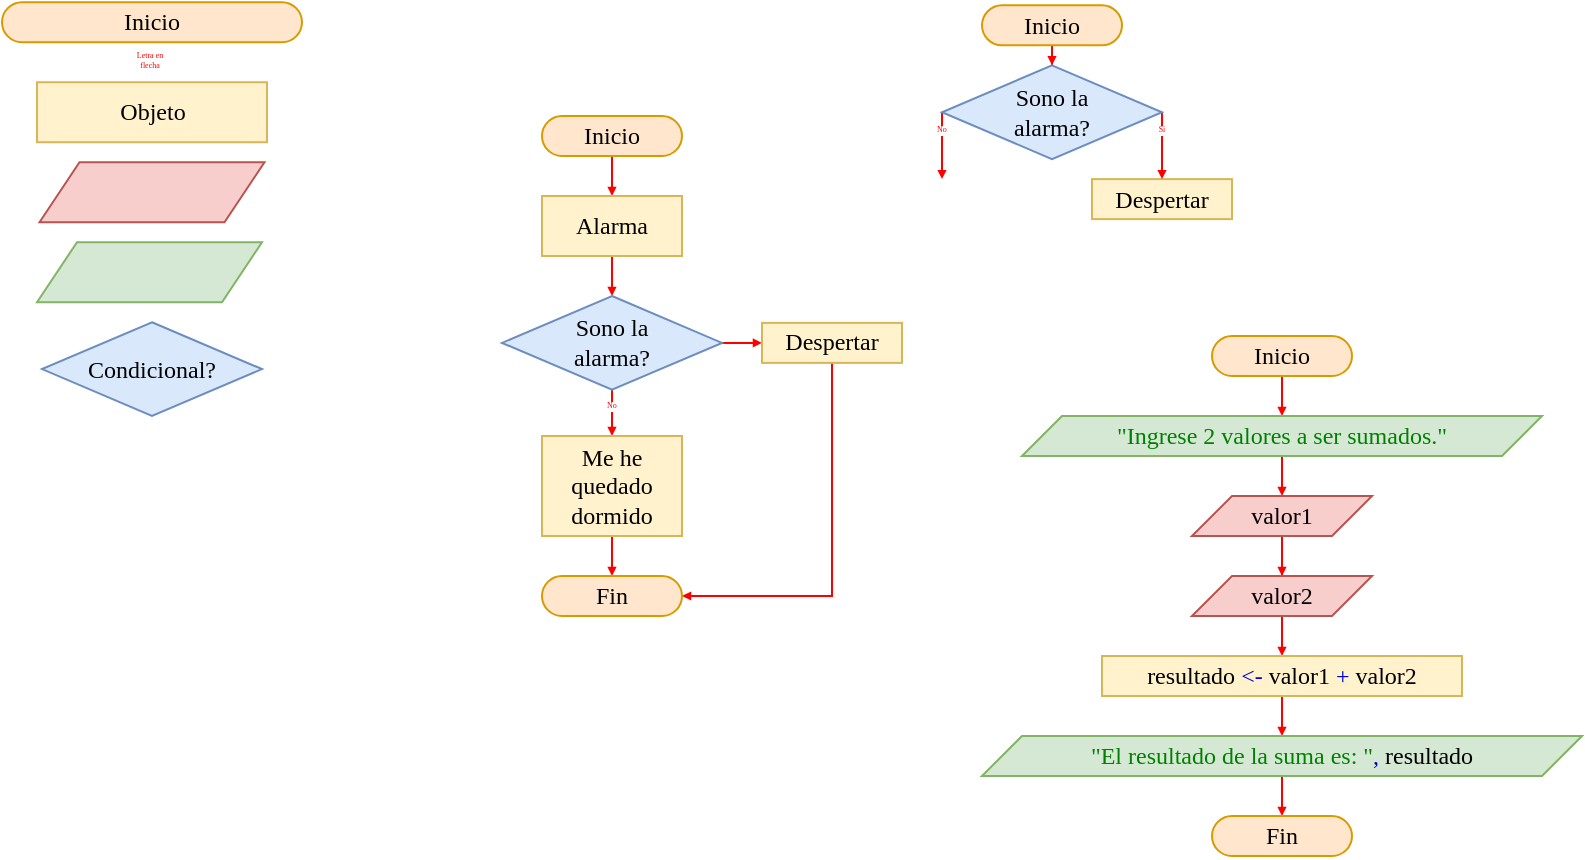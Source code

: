 <mxfile version="26.1.1">
  <diagram name="Page-1" id="eoFHlneaK2JYUhNbVlOr">
    <mxGraphModel dx="473" dy="271" grid="1" gridSize="10" guides="1" tooltips="1" connect="1" arrows="1" fold="1" page="1" pageScale="1" pageWidth="850" pageHeight="1100" math="0" shadow="0">
      <root>
        <mxCell id="0" />
        <mxCell id="1" parent="0" />
        <mxCell id="wqTNbyDXdxZ8pcP8f3k8-4" value="Inicio" style="rounded=1;whiteSpace=wrap;html=1;arcSize=50;fillColor=#ffe6cc;strokeColor=#d79b00;fontFamily=Renogare;" parent="1" vertex="1">
          <mxGeometry y="13.12" width="150" height="20" as="geometry" />
        </mxCell>
        <mxCell id="wqTNbyDXdxZ8pcP8f3k8-5" value="Objeto" style="rounded=0;whiteSpace=wrap;html=1;fontFamily=Renogare;fillColor=#fff2cc;strokeColor=#d6b656;" parent="1" vertex="1">
          <mxGeometry x="17.5" y="53.12" width="115" height="30" as="geometry" />
        </mxCell>
        <mxCell id="6GF0hvLrjlZiWPnBuf5q-1" value="&lt;div&gt;Condicional?&lt;/div&gt;" style="rhombus;whiteSpace=wrap;html=1;fillColor=#dae8fc;strokeColor=#6c8ebf;fontFamily=Renogare;" vertex="1" parent="1">
          <mxGeometry x="20" y="173.12" width="110" height="46.88" as="geometry" />
        </mxCell>
        <mxCell id="6GF0hvLrjlZiWPnBuf5q-2" value="" style="shape=parallelogram;perimeter=parallelogramPerimeter;whiteSpace=wrap;html=1;fixedSize=1;fillColor=#f8cecc;strokeColor=#b85450;fontFamily=Renogare;" vertex="1" parent="1">
          <mxGeometry x="18.75" y="93.12" width="112.5" height="30" as="geometry" />
        </mxCell>
        <mxCell id="6GF0hvLrjlZiWPnBuf5q-3" value="" style="shape=parallelogram;perimeter=parallelogramPerimeter;whiteSpace=wrap;html=1;fixedSize=1;fillColor=#d5e8d4;strokeColor=#82b366;fontFamily=Renogare;" vertex="1" parent="1">
          <mxGeometry x="17.5" y="133.12" width="112.5" height="30" as="geometry" />
        </mxCell>
        <mxCell id="6GF0hvLrjlZiWPnBuf5q-6" value="" style="edgeStyle=orthogonalEdgeStyle;rounded=0;orthogonalLoop=1;jettySize=auto;html=1;fillColor=#ffe6cc;strokeColor=#FF0000;curved=1;shadow=0;flowAnimation=0;endArrow=block;startFill=0;endFill=1;endSize=2;" edge="1" parent="1" source="6GF0hvLrjlZiWPnBuf5q-4" target="6GF0hvLrjlZiWPnBuf5q-5">
          <mxGeometry relative="1" as="geometry" />
        </mxCell>
        <mxCell id="6GF0hvLrjlZiWPnBuf5q-4" value="Inicio" style="rounded=1;whiteSpace=wrap;html=1;arcSize=50;fillColor=#ffe6cc;strokeColor=#d79b00;fontFamily=Renogare;" vertex="1" parent="1">
          <mxGeometry x="270" y="70" width="70" height="20" as="geometry" />
        </mxCell>
        <mxCell id="6GF0hvLrjlZiWPnBuf5q-8" value="" style="edgeStyle=orthogonalEdgeStyle;shape=connector;curved=1;rounded=0;orthogonalLoop=1;jettySize=auto;html=1;shadow=0;strokeColor=#FF0000;align=center;verticalAlign=middle;fontFamily=Helvetica;fontSize=11;fontColor=default;labelBackgroundColor=default;startFill=0;endArrow=block;endFill=1;endSize=2;flowAnimation=0;fillColor=#ffe6cc;" edge="1" parent="1" source="6GF0hvLrjlZiWPnBuf5q-5" target="6GF0hvLrjlZiWPnBuf5q-7">
          <mxGeometry relative="1" as="geometry" />
        </mxCell>
        <mxCell id="6GF0hvLrjlZiWPnBuf5q-5" value="Alarma" style="rounded=0;whiteSpace=wrap;html=1;fontFamily=Renogare;fillColor=#fff2cc;strokeColor=#d6b656;" vertex="1" parent="1">
          <mxGeometry x="270" y="110" width="70" height="30" as="geometry" />
        </mxCell>
        <mxCell id="6GF0hvLrjlZiWPnBuf5q-10" value="" style="edgeStyle=orthogonalEdgeStyle;shape=connector;curved=1;rounded=0;orthogonalLoop=1;jettySize=auto;html=1;shadow=0;strokeColor=#FF0000;align=center;verticalAlign=middle;fontFamily=Helvetica;fontSize=11;fontColor=default;labelBackgroundColor=default;startFill=0;endArrow=block;endFill=1;endSize=2;flowAnimation=0;fillColor=#ffe6cc;" edge="1" parent="1" source="6GF0hvLrjlZiWPnBuf5q-7" target="6GF0hvLrjlZiWPnBuf5q-9">
          <mxGeometry relative="1" as="geometry" />
        </mxCell>
        <mxCell id="6GF0hvLrjlZiWPnBuf5q-21" value="" style="edgeStyle=orthogonalEdgeStyle;shape=connector;curved=1;rounded=0;orthogonalLoop=1;jettySize=auto;html=1;shadow=0;strokeColor=#FF0000;align=center;verticalAlign=middle;fontFamily=Helvetica;fontSize=11;fontColor=default;labelBackgroundColor=default;startFill=0;endArrow=block;endFill=1;endSize=2;flowAnimation=0;fillColor=#ffe6cc;" edge="1" parent="1" source="6GF0hvLrjlZiWPnBuf5q-7" target="6GF0hvLrjlZiWPnBuf5q-20">
          <mxGeometry relative="1" as="geometry" />
        </mxCell>
        <mxCell id="6GF0hvLrjlZiWPnBuf5q-7" value="&lt;div&gt;Sono la&lt;/div&gt;&lt;div&gt;alarma?&lt;/div&gt;" style="rhombus;whiteSpace=wrap;html=1;fillColor=#dae8fc;strokeColor=#6c8ebf;fontFamily=Renogare;" vertex="1" parent="1">
          <mxGeometry x="250" y="160" width="110" height="46.88" as="geometry" />
        </mxCell>
        <mxCell id="6GF0hvLrjlZiWPnBuf5q-29" style="edgeStyle=orthogonalEdgeStyle;shape=connector;curved=0;rounded=0;orthogonalLoop=1;jettySize=auto;html=1;entryX=1;entryY=0.5;entryDx=0;entryDy=0;shadow=0;strokeColor=#FF0000;align=center;verticalAlign=middle;fontFamily=Helvetica;fontSize=11;fontColor=default;labelBackgroundColor=default;startFill=0;endArrow=block;endFill=1;endSize=2;flowAnimation=0;fillColor=#ffe6cc;" edge="1" parent="1" source="6GF0hvLrjlZiWPnBuf5q-9" target="6GF0hvLrjlZiWPnBuf5q-26">
          <mxGeometry relative="1" as="geometry">
            <Array as="points">
              <mxPoint x="415" y="310" />
            </Array>
          </mxGeometry>
        </mxCell>
        <mxCell id="6GF0hvLrjlZiWPnBuf5q-9" value="Despertar" style="rounded=0;whiteSpace=wrap;html=1;fontFamily=Renogare;fillColor=#fff2cc;strokeColor=#d6b656;" vertex="1" parent="1">
          <mxGeometry x="380" y="173.44" width="70" height="20" as="geometry" />
        </mxCell>
        <mxCell id="6GF0hvLrjlZiWPnBuf5q-27" style="edgeStyle=orthogonalEdgeStyle;shape=connector;curved=1;rounded=0;orthogonalLoop=1;jettySize=auto;html=1;entryX=0.5;entryY=0;entryDx=0;entryDy=0;shadow=0;strokeColor=#FF0000;align=center;verticalAlign=middle;fontFamily=Helvetica;fontSize=11;fontColor=default;labelBackgroundColor=default;startFill=0;endArrow=block;endFill=1;endSize=2;flowAnimation=0;fillColor=#ffe6cc;" edge="1" parent="1" source="6GF0hvLrjlZiWPnBuf5q-20" target="6GF0hvLrjlZiWPnBuf5q-26">
          <mxGeometry relative="1" as="geometry" />
        </mxCell>
        <mxCell id="6GF0hvLrjlZiWPnBuf5q-20" value="Me he quedado dormido" style="rounded=0;whiteSpace=wrap;html=1;fontFamily=Renogare;fillColor=#fff2cc;strokeColor=#d6b656;" vertex="1" parent="1">
          <mxGeometry x="270" y="230" width="70" height="50" as="geometry" />
        </mxCell>
        <mxCell id="6GF0hvLrjlZiWPnBuf5q-23" value="&lt;div&gt;&lt;font face=&quot;Renogare&quot;&gt;No&lt;/font&gt;&lt;/div&gt;" style="text;html=1;align=center;verticalAlign=middle;whiteSpace=wrap;rounded=0;fontFamily=Helvetica;fontSize=4;fontColor=#FF0000;labelBackgroundColor=default;" vertex="1" parent="1">
          <mxGeometry x="295" y="210" width="20" height="10" as="geometry" />
        </mxCell>
        <mxCell id="6GF0hvLrjlZiWPnBuf5q-26" value="Fin" style="rounded=1;whiteSpace=wrap;html=1;arcSize=50;fillColor=#ffe6cc;strokeColor=#d79b00;fontFamily=Renogare;" vertex="1" parent="1">
          <mxGeometry x="270" y="300" width="70" height="20" as="geometry" />
        </mxCell>
        <mxCell id="6GF0hvLrjlZiWPnBuf5q-28" value="&lt;font face=&quot;Renogare&quot;&gt;Letra en flecha&lt;/font&gt;" style="text;html=1;align=center;verticalAlign=middle;whiteSpace=wrap;rounded=0;fontFamily=Helvetica;fontSize=4;fontColor=#FF0000;labelBackgroundColor=default;" vertex="1" parent="1">
          <mxGeometry x="63.75" y="36.56" width="20" height="10" as="geometry" />
        </mxCell>
        <mxCell id="6GF0hvLrjlZiWPnBuf5q-42" style="edgeStyle=orthogonalEdgeStyle;shape=connector;curved=1;rounded=0;orthogonalLoop=1;jettySize=auto;html=1;entryX=0.5;entryY=0;entryDx=0;entryDy=0;shadow=0;strokeColor=#FF0000;align=center;verticalAlign=middle;fontFamily=Helvetica;fontSize=11;fontColor=default;labelBackgroundColor=default;startFill=0;endArrow=block;endFill=1;endSize=2;flowAnimation=0;fillColor=#ffe6cc;" edge="1" parent="1" source="6GF0hvLrjlZiWPnBuf5q-30" target="6GF0hvLrjlZiWPnBuf5q-35">
          <mxGeometry relative="1" as="geometry" />
        </mxCell>
        <mxCell id="6GF0hvLrjlZiWPnBuf5q-30" value="Inicio" style="rounded=1;whiteSpace=wrap;html=1;arcSize=50;fillColor=#ffe6cc;strokeColor=#d79b00;fontFamily=Renogare;" vertex="1" parent="1">
          <mxGeometry x="490" y="14.68" width="70" height="20" as="geometry" />
        </mxCell>
        <mxCell id="6GF0hvLrjlZiWPnBuf5q-33" value="Despertar" style="rounded=0;whiteSpace=wrap;html=1;fontFamily=Renogare;fillColor=#fff2cc;strokeColor=#d6b656;movable=1;resizable=1;rotatable=1;deletable=1;editable=1;locked=0;connectable=1;" vertex="1" parent="1">
          <mxGeometry x="545" y="101.56" width="70" height="20" as="geometry" />
        </mxCell>
        <mxCell id="6GF0hvLrjlZiWPnBuf5q-36" style="edgeStyle=orthogonalEdgeStyle;shape=connector;curved=1;rounded=0;orthogonalLoop=1;jettySize=auto;html=1;exitX=1;exitY=0.5;exitDx=0;exitDy=0;shadow=0;strokeColor=#FF0000;align=center;verticalAlign=middle;fontFamily=Helvetica;fontSize=11;fontColor=default;labelBackgroundColor=default;startFill=0;endArrow=block;endFill=1;endSize=2;flowAnimation=0;fillColor=#ffe6cc;entryX=0.5;entryY=0;entryDx=0;entryDy=0;" edge="1" parent="1" source="6GF0hvLrjlZiWPnBuf5q-35" target="6GF0hvLrjlZiWPnBuf5q-33">
          <mxGeometry relative="1" as="geometry">
            <mxPoint x="580.077" y="101.56" as="targetPoint" />
          </mxGeometry>
        </mxCell>
        <mxCell id="6GF0hvLrjlZiWPnBuf5q-39" style="edgeStyle=orthogonalEdgeStyle;shape=connector;curved=0;rounded=0;orthogonalLoop=1;jettySize=auto;html=1;shadow=0;strokeColor=#FF0000;align=center;verticalAlign=middle;fontFamily=Helvetica;fontSize=11;fontColor=default;labelBackgroundColor=default;startFill=0;endArrow=block;endFill=1;endSize=2;flowAnimation=0;fillColor=#ffe6cc;exitX=0;exitY=0.5;exitDx=0;exitDy=0;" edge="1" parent="1" source="6GF0hvLrjlZiWPnBuf5q-35">
          <mxGeometry relative="1" as="geometry">
            <mxPoint x="470" y="101.56" as="targetPoint" />
            <mxPoint x="470.04" y="71.56" as="sourcePoint" />
          </mxGeometry>
        </mxCell>
        <mxCell id="6GF0hvLrjlZiWPnBuf5q-35" value="&lt;div&gt;Sono la&lt;/div&gt;&lt;div&gt;alarma?&lt;/div&gt;" style="rhombus;whiteSpace=wrap;html=1;fillColor=#dae8fc;strokeColor=#6c8ebf;fontFamily=Renogare;" vertex="1" parent="1">
          <mxGeometry x="470" y="44.68" width="110" height="46.88" as="geometry" />
        </mxCell>
        <mxCell id="6GF0hvLrjlZiWPnBuf5q-18" value="&lt;font face=&quot;Renogare&quot;&gt;Si&lt;/font&gt;" style="text;html=1;align=center;verticalAlign=middle;whiteSpace=wrap;rounded=0;fontFamily=Helvetica;fontSize=4;fontColor=#FF0000;labelBackgroundColor=default;" vertex="1" parent="1">
          <mxGeometry x="570" y="71.56" width="20" height="10" as="geometry" />
        </mxCell>
        <mxCell id="6GF0hvLrjlZiWPnBuf5q-41" value="&lt;div&gt;&lt;font face=&quot;Renogare&quot;&gt;No&lt;/font&gt;&lt;/div&gt;" style="text;html=1;align=center;verticalAlign=middle;whiteSpace=wrap;rounded=0;fontFamily=Helvetica;fontSize=4;fontColor=#FF0000;labelBackgroundColor=default;" vertex="1" parent="1">
          <mxGeometry x="460" y="71.56" width="20" height="10" as="geometry" />
        </mxCell>
        <mxCell id="6GF0hvLrjlZiWPnBuf5q-46" style="edgeStyle=orthogonalEdgeStyle;shape=connector;curved=1;rounded=0;orthogonalLoop=1;jettySize=auto;html=1;shadow=0;strokeColor=#FF0000;align=center;verticalAlign=middle;fontFamily=Helvetica;fontSize=11;fontColor=default;labelBackgroundColor=default;startFill=0;endArrow=block;endFill=1;endSize=2;flowAnimation=0;fillColor=#ffe6cc;" edge="1" parent="1" source="6GF0hvLrjlZiWPnBuf5q-43" target="6GF0hvLrjlZiWPnBuf5q-45">
          <mxGeometry relative="1" as="geometry" />
        </mxCell>
        <mxCell id="6GF0hvLrjlZiWPnBuf5q-43" value="Inicio" style="rounded=1;whiteSpace=wrap;html=1;arcSize=50;fillColor=#ffe6cc;strokeColor=#d79b00;fontFamily=Renogare;" vertex="1" parent="1">
          <mxGeometry x="605" y="180" width="70" height="20" as="geometry" />
        </mxCell>
        <mxCell id="6GF0hvLrjlZiWPnBuf5q-49" style="edgeStyle=orthogonalEdgeStyle;shape=connector;curved=0;rounded=0;orthogonalLoop=1;jettySize=auto;html=1;entryX=0.5;entryY=0;entryDx=0;entryDy=0;shadow=0;strokeColor=#FF0000;align=center;verticalAlign=middle;fontFamily=Helvetica;fontSize=11;fontColor=default;labelBackgroundColor=default;startFill=0;endArrow=block;endFill=1;endSize=2;flowAnimation=0;fillColor=#ffe6cc;" edge="1" parent="1" source="6GF0hvLrjlZiWPnBuf5q-44" target="6GF0hvLrjlZiWPnBuf5q-48">
          <mxGeometry relative="1" as="geometry" />
        </mxCell>
        <mxCell id="6GF0hvLrjlZiWPnBuf5q-44" value="valor1" style="shape=parallelogram;perimeter=parallelogramPerimeter;whiteSpace=wrap;html=1;fixedSize=1;fillColor=#f8cecc;strokeColor=#b85450;fontFamily=Renogare;" vertex="1" parent="1">
          <mxGeometry x="595" y="260" width="90" height="20" as="geometry" />
        </mxCell>
        <mxCell id="6GF0hvLrjlZiWPnBuf5q-47" style="edgeStyle=orthogonalEdgeStyle;shape=connector;curved=1;rounded=0;orthogonalLoop=1;jettySize=auto;html=1;entryX=0.5;entryY=0;entryDx=0;entryDy=0;shadow=0;strokeColor=#FF0000;align=center;verticalAlign=middle;fontFamily=Helvetica;fontSize=11;fontColor=default;labelBackgroundColor=default;startFill=0;endArrow=block;endFill=1;endSize=2;flowAnimation=0;fillColor=#ffe6cc;" edge="1" parent="1" source="6GF0hvLrjlZiWPnBuf5q-45" target="6GF0hvLrjlZiWPnBuf5q-44">
          <mxGeometry relative="1" as="geometry" />
        </mxCell>
        <mxCell id="6GF0hvLrjlZiWPnBuf5q-45" value="&lt;span style=&quot;color: rgb(0, 128, 0);&quot;&gt;&quot;Ingrese 2 valores a ser sumados.&quot;&lt;/span&gt;" style="shape=parallelogram;perimeter=parallelogramPerimeter;whiteSpace=wrap;html=1;fixedSize=1;fillColor=#d5e8d4;strokeColor=#82b366;fontFamily=Renogare;" vertex="1" parent="1">
          <mxGeometry x="510" y="220" width="260" height="20" as="geometry" />
        </mxCell>
        <mxCell id="6GF0hvLrjlZiWPnBuf5q-53" style="edgeStyle=orthogonalEdgeStyle;shape=connector;curved=1;rounded=0;orthogonalLoop=1;jettySize=auto;html=1;shadow=0;strokeColor=#FF0000;align=center;verticalAlign=middle;fontFamily=Helvetica;fontSize=11;fontColor=default;labelBackgroundColor=default;startFill=0;endArrow=block;endFill=1;endSize=2;flowAnimation=0;fillColor=#ffe6cc;" edge="1" parent="1" source="6GF0hvLrjlZiWPnBuf5q-48" target="6GF0hvLrjlZiWPnBuf5q-52">
          <mxGeometry relative="1" as="geometry" />
        </mxCell>
        <mxCell id="6GF0hvLrjlZiWPnBuf5q-48" value="valor2" style="shape=parallelogram;perimeter=parallelogramPerimeter;whiteSpace=wrap;html=1;fixedSize=1;fillColor=#f8cecc;strokeColor=#b85450;fontFamily=Renogare;" vertex="1" parent="1">
          <mxGeometry x="595" y="300" width="90" height="20" as="geometry" />
        </mxCell>
        <mxCell id="6GF0hvLrjlZiWPnBuf5q-55" style="edgeStyle=orthogonalEdgeStyle;shape=connector;curved=1;rounded=0;orthogonalLoop=1;jettySize=auto;html=1;shadow=0;strokeColor=#FF0000;align=center;verticalAlign=middle;fontFamily=Helvetica;fontSize=11;fontColor=default;labelBackgroundColor=default;startFill=0;endArrow=block;endFill=1;endSize=2;flowAnimation=0;fillColor=#ffe6cc;" edge="1" parent="1" source="6GF0hvLrjlZiWPnBuf5q-52" target="6GF0hvLrjlZiWPnBuf5q-54">
          <mxGeometry relative="1" as="geometry" />
        </mxCell>
        <mxCell id="6GF0hvLrjlZiWPnBuf5q-52" value="resultado &lt;span style=&quot;color: rgb(0, 0, 204);&quot;&gt;&amp;lt;-&lt;/span&gt; valor1 &lt;span style=&quot;color: rgb(0, 0, 204);&quot;&gt;+&lt;/span&gt; valor2" style="rounded=0;whiteSpace=wrap;html=1;fontFamily=Renogare;fillColor=#fff2cc;strokeColor=#d6b656;" vertex="1" parent="1">
          <mxGeometry x="550" y="340" width="180" height="20" as="geometry" />
        </mxCell>
        <mxCell id="6GF0hvLrjlZiWPnBuf5q-57" style="edgeStyle=orthogonalEdgeStyle;shape=connector;curved=1;rounded=0;orthogonalLoop=1;jettySize=auto;html=1;shadow=0;strokeColor=#FF0000;align=center;verticalAlign=middle;fontFamily=Helvetica;fontSize=11;fontColor=default;labelBackgroundColor=default;startFill=0;endArrow=block;endFill=1;endSize=2;flowAnimation=0;fillColor=#ffe6cc;" edge="1" parent="1" source="6GF0hvLrjlZiWPnBuf5q-54" target="6GF0hvLrjlZiWPnBuf5q-56">
          <mxGeometry relative="1" as="geometry" />
        </mxCell>
        <mxCell id="6GF0hvLrjlZiWPnBuf5q-54" value="&lt;span style=&quot;color: light-dark(rgb(0, 128, 0), rgb(237, 237, 237));&quot;&gt;&quot;El resultado de la suma es: &quot;&lt;/span&gt;&lt;span style=&quot;color: rgb(0, 0, 204);&quot;&gt;,&lt;/span&gt; resultado" style="shape=parallelogram;perimeter=parallelogramPerimeter;whiteSpace=wrap;html=1;fixedSize=1;fillColor=#d5e8d4;strokeColor=#82b366;fontFamily=Renogare;" vertex="1" parent="1">
          <mxGeometry x="490" y="380" width="300" height="20" as="geometry" />
        </mxCell>
        <mxCell id="6GF0hvLrjlZiWPnBuf5q-56" value="&lt;div&gt;Fin&lt;/div&gt;" style="rounded=1;whiteSpace=wrap;html=1;arcSize=50;fillColor=#ffe6cc;strokeColor=#d79b00;fontFamily=Renogare;" vertex="1" parent="1">
          <mxGeometry x="605" y="420" width="70" height="20" as="geometry" />
        </mxCell>
      </root>
    </mxGraphModel>
  </diagram>
</mxfile>
